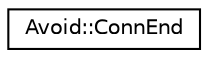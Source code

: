 digraph "Graphical Class Hierarchy"
{
  edge [fontname="Helvetica",fontsize="10",labelfontname="Helvetica",labelfontsize="10"];
  node [fontname="Helvetica",fontsize="10",shape=record];
  rankdir="LR";
  Node0 [label="Avoid::ConnEnd",height=0.2,width=0.4,color="black", fillcolor="white", style="filled",URL="$classAvoid_1_1ConnEnd.html",tooltip="The ConnEnd class represents different possible endpoints for connectors. "];
}
